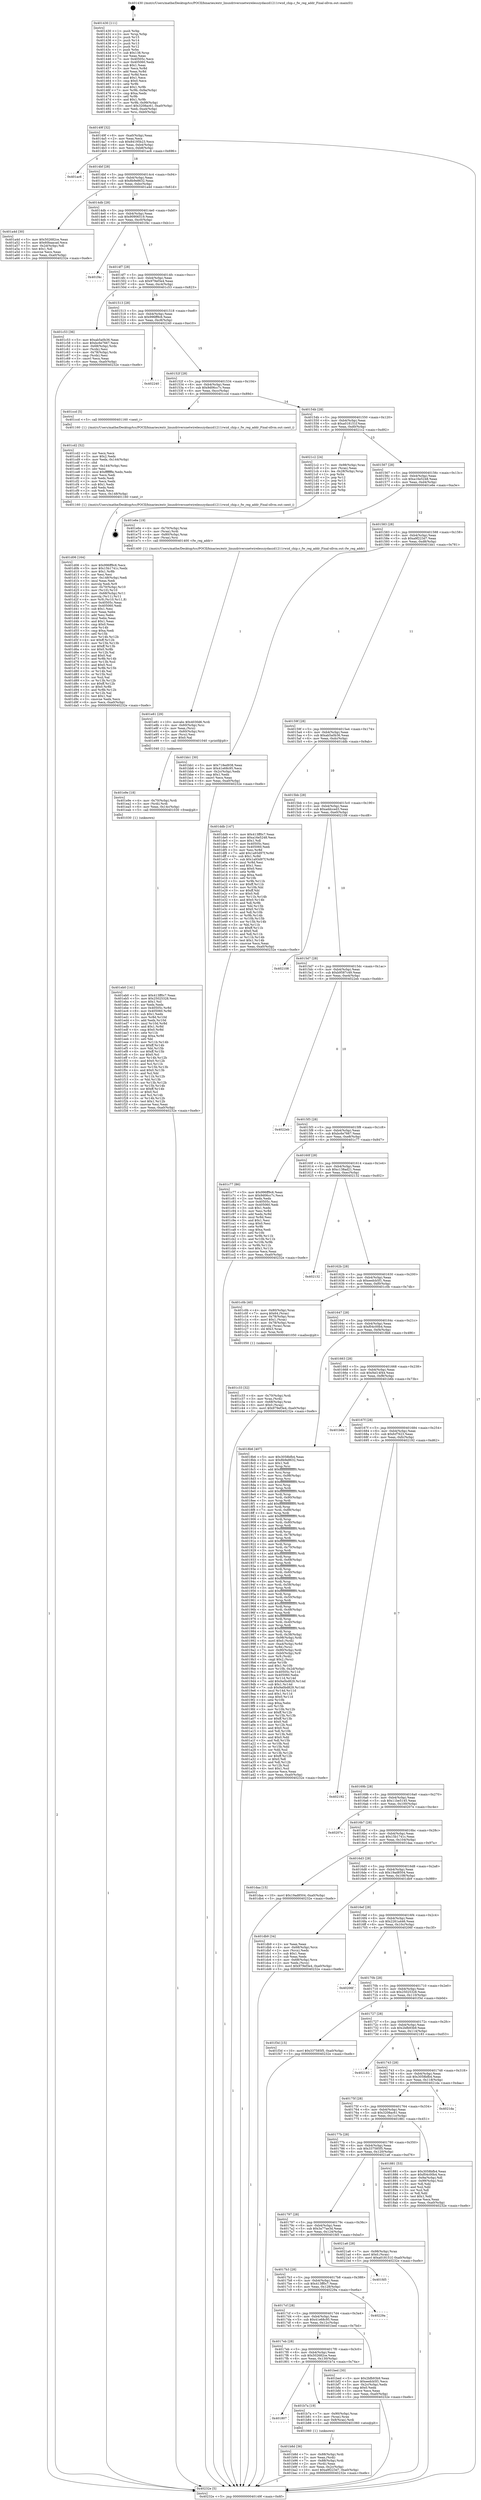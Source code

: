 digraph "0x401430" {
  label = "0x401430 (/mnt/c/Users/mathe/Desktop/tcc/POCII/binaries/extr_linuxdriversnetwirelesszydaszd1211rwzd_chip.c_fw_reg_addr_Final-ollvm.out::main(0))"
  labelloc = "t"
  node[shape=record]

  Entry [label="",width=0.3,height=0.3,shape=circle,fillcolor=black,style=filled]
  "0x40149f" [label="{
     0x40149f [32]\l
     | [instrs]\l
     &nbsp;&nbsp;0x40149f \<+6\>: mov -0xa0(%rbp),%eax\l
     &nbsp;&nbsp;0x4014a5 \<+2\>: mov %eax,%ecx\l
     &nbsp;&nbsp;0x4014a7 \<+6\>: sub $0x84195b23,%ecx\l
     &nbsp;&nbsp;0x4014ad \<+6\>: mov %eax,-0xb4(%rbp)\l
     &nbsp;&nbsp;0x4014b3 \<+6\>: mov %ecx,-0xb8(%rbp)\l
     &nbsp;&nbsp;0x4014b9 \<+6\>: je 0000000000401ac6 \<main+0x696\>\l
  }"]
  "0x401ac6" [label="{
     0x401ac6\l
  }", style=dashed]
  "0x4014bf" [label="{
     0x4014bf [28]\l
     | [instrs]\l
     &nbsp;&nbsp;0x4014bf \<+5\>: jmp 00000000004014c4 \<main+0x94\>\l
     &nbsp;&nbsp;0x4014c4 \<+6\>: mov -0xb4(%rbp),%eax\l
     &nbsp;&nbsp;0x4014ca \<+5\>: sub $0x8b9e8632,%eax\l
     &nbsp;&nbsp;0x4014cf \<+6\>: mov %eax,-0xbc(%rbp)\l
     &nbsp;&nbsp;0x4014d5 \<+6\>: je 0000000000401a4d \<main+0x61d\>\l
  }"]
  Exit [label="",width=0.3,height=0.3,shape=circle,fillcolor=black,style=filled,peripheries=2]
  "0x401a4d" [label="{
     0x401a4d [30]\l
     | [instrs]\l
     &nbsp;&nbsp;0x401a4d \<+5\>: mov $0x502682ce,%eax\l
     &nbsp;&nbsp;0x401a52 \<+5\>: mov $0x60baacad,%ecx\l
     &nbsp;&nbsp;0x401a57 \<+3\>: mov -0x2d(%rbp),%dl\l
     &nbsp;&nbsp;0x401a5a \<+3\>: test $0x1,%dl\l
     &nbsp;&nbsp;0x401a5d \<+3\>: cmovne %ecx,%eax\l
     &nbsp;&nbsp;0x401a60 \<+6\>: mov %eax,-0xa0(%rbp)\l
     &nbsp;&nbsp;0x401a66 \<+5\>: jmp 000000000040232e \<main+0xefe\>\l
  }"]
  "0x4014db" [label="{
     0x4014db [28]\l
     | [instrs]\l
     &nbsp;&nbsp;0x4014db \<+5\>: jmp 00000000004014e0 \<main+0xb0\>\l
     &nbsp;&nbsp;0x4014e0 \<+6\>: mov -0xb4(%rbp),%eax\l
     &nbsp;&nbsp;0x4014e6 \<+5\>: sub $0x90906519,%eax\l
     &nbsp;&nbsp;0x4014eb \<+6\>: mov %eax,-0xc0(%rbp)\l
     &nbsp;&nbsp;0x4014f1 \<+6\>: je 0000000000401f4c \<main+0xb1c\>\l
  }"]
  "0x401eb0" [label="{
     0x401eb0 [141]\l
     | [instrs]\l
     &nbsp;&nbsp;0x401eb0 \<+5\>: mov $0x413ff0c7,%eax\l
     &nbsp;&nbsp;0x401eb5 \<+5\>: mov $0x25025328,%esi\l
     &nbsp;&nbsp;0x401eba \<+2\>: mov $0x1,%cl\l
     &nbsp;&nbsp;0x401ebc \<+2\>: xor %edx,%edx\l
     &nbsp;&nbsp;0x401ebe \<+8\>: mov 0x40505c,%r8d\l
     &nbsp;&nbsp;0x401ec6 \<+8\>: mov 0x405060,%r9d\l
     &nbsp;&nbsp;0x401ece \<+3\>: sub $0x1,%edx\l
     &nbsp;&nbsp;0x401ed1 \<+3\>: mov %r8d,%r10d\l
     &nbsp;&nbsp;0x401ed4 \<+3\>: add %edx,%r10d\l
     &nbsp;&nbsp;0x401ed7 \<+4\>: imul %r10d,%r8d\l
     &nbsp;&nbsp;0x401edb \<+4\>: and $0x1,%r8d\l
     &nbsp;&nbsp;0x401edf \<+4\>: cmp $0x0,%r8d\l
     &nbsp;&nbsp;0x401ee3 \<+4\>: sete %r11b\l
     &nbsp;&nbsp;0x401ee7 \<+4\>: cmp $0xa,%r9d\l
     &nbsp;&nbsp;0x401eeb \<+3\>: setl %bl\l
     &nbsp;&nbsp;0x401eee \<+3\>: mov %r11b,%r14b\l
     &nbsp;&nbsp;0x401ef1 \<+4\>: xor $0xff,%r14b\l
     &nbsp;&nbsp;0x401ef5 \<+3\>: mov %bl,%r15b\l
     &nbsp;&nbsp;0x401ef8 \<+4\>: xor $0xff,%r15b\l
     &nbsp;&nbsp;0x401efc \<+3\>: xor $0x0,%cl\l
     &nbsp;&nbsp;0x401eff \<+3\>: mov %r14b,%r12b\l
     &nbsp;&nbsp;0x401f02 \<+4\>: and $0x0,%r12b\l
     &nbsp;&nbsp;0x401f06 \<+3\>: and %cl,%r11b\l
     &nbsp;&nbsp;0x401f09 \<+3\>: mov %r15b,%r13b\l
     &nbsp;&nbsp;0x401f0c \<+4\>: and $0x0,%r13b\l
     &nbsp;&nbsp;0x401f10 \<+2\>: and %cl,%bl\l
     &nbsp;&nbsp;0x401f12 \<+3\>: or %r11b,%r12b\l
     &nbsp;&nbsp;0x401f15 \<+3\>: or %bl,%r13b\l
     &nbsp;&nbsp;0x401f18 \<+3\>: xor %r13b,%r12b\l
     &nbsp;&nbsp;0x401f1b \<+3\>: or %r15b,%r14b\l
     &nbsp;&nbsp;0x401f1e \<+4\>: xor $0xff,%r14b\l
     &nbsp;&nbsp;0x401f22 \<+3\>: or $0x0,%cl\l
     &nbsp;&nbsp;0x401f25 \<+3\>: and %cl,%r14b\l
     &nbsp;&nbsp;0x401f28 \<+3\>: or %r14b,%r12b\l
     &nbsp;&nbsp;0x401f2b \<+4\>: test $0x1,%r12b\l
     &nbsp;&nbsp;0x401f2f \<+3\>: cmovne %esi,%eax\l
     &nbsp;&nbsp;0x401f32 \<+6\>: mov %eax,-0xa0(%rbp)\l
     &nbsp;&nbsp;0x401f38 \<+5\>: jmp 000000000040232e \<main+0xefe\>\l
  }"]
  "0x401f4c" [label="{
     0x401f4c\l
  }", style=dashed]
  "0x4014f7" [label="{
     0x4014f7 [28]\l
     | [instrs]\l
     &nbsp;&nbsp;0x4014f7 \<+5\>: jmp 00000000004014fc \<main+0xcc\>\l
     &nbsp;&nbsp;0x4014fc \<+6\>: mov -0xb4(%rbp),%eax\l
     &nbsp;&nbsp;0x401502 \<+5\>: sub $0x979ef3e4,%eax\l
     &nbsp;&nbsp;0x401507 \<+6\>: mov %eax,-0xc4(%rbp)\l
     &nbsp;&nbsp;0x40150d \<+6\>: je 0000000000401c53 \<main+0x823\>\l
  }"]
  "0x401e9e" [label="{
     0x401e9e [18]\l
     | [instrs]\l
     &nbsp;&nbsp;0x401e9e \<+4\>: mov -0x70(%rbp),%rdi\l
     &nbsp;&nbsp;0x401ea2 \<+3\>: mov (%rdi),%rdi\l
     &nbsp;&nbsp;0x401ea5 \<+6\>: mov %eax,-0x14c(%rbp)\l
     &nbsp;&nbsp;0x401eab \<+5\>: call 0000000000401030 \<free@plt\>\l
     | [calls]\l
     &nbsp;&nbsp;0x401030 \{1\} (unknown)\l
  }"]
  "0x401c53" [label="{
     0x401c53 [36]\l
     | [instrs]\l
     &nbsp;&nbsp;0x401c53 \<+5\>: mov $0xab5a0b36,%eax\l
     &nbsp;&nbsp;0x401c58 \<+5\>: mov $0xbc6e7667,%ecx\l
     &nbsp;&nbsp;0x401c5d \<+4\>: mov -0x68(%rbp),%rdx\l
     &nbsp;&nbsp;0x401c61 \<+2\>: mov (%rdx),%esi\l
     &nbsp;&nbsp;0x401c63 \<+4\>: mov -0x78(%rbp),%rdx\l
     &nbsp;&nbsp;0x401c67 \<+2\>: cmp (%rdx),%esi\l
     &nbsp;&nbsp;0x401c69 \<+3\>: cmovl %ecx,%eax\l
     &nbsp;&nbsp;0x401c6c \<+6\>: mov %eax,-0xa0(%rbp)\l
     &nbsp;&nbsp;0x401c72 \<+5\>: jmp 000000000040232e \<main+0xefe\>\l
  }"]
  "0x401513" [label="{
     0x401513 [28]\l
     | [instrs]\l
     &nbsp;&nbsp;0x401513 \<+5\>: jmp 0000000000401518 \<main+0xe8\>\l
     &nbsp;&nbsp;0x401518 \<+6\>: mov -0xb4(%rbp),%eax\l
     &nbsp;&nbsp;0x40151e \<+5\>: sub $0x996ff9c6,%eax\l
     &nbsp;&nbsp;0x401523 \<+6\>: mov %eax,-0xc8(%rbp)\l
     &nbsp;&nbsp;0x401529 \<+6\>: je 0000000000402240 \<main+0xe10\>\l
  }"]
  "0x401e81" [label="{
     0x401e81 [29]\l
     | [instrs]\l
     &nbsp;&nbsp;0x401e81 \<+10\>: movabs $0x4030d6,%rdi\l
     &nbsp;&nbsp;0x401e8b \<+4\>: mov -0x60(%rbp),%rsi\l
     &nbsp;&nbsp;0x401e8f \<+2\>: mov %eax,(%rsi)\l
     &nbsp;&nbsp;0x401e91 \<+4\>: mov -0x60(%rbp),%rsi\l
     &nbsp;&nbsp;0x401e95 \<+2\>: mov (%rsi),%esi\l
     &nbsp;&nbsp;0x401e97 \<+2\>: mov $0x0,%al\l
     &nbsp;&nbsp;0x401e99 \<+5\>: call 0000000000401040 \<printf@plt\>\l
     | [calls]\l
     &nbsp;&nbsp;0x401040 \{1\} (unknown)\l
  }"]
  "0x402240" [label="{
     0x402240\l
  }", style=dashed]
  "0x40152f" [label="{
     0x40152f [28]\l
     | [instrs]\l
     &nbsp;&nbsp;0x40152f \<+5\>: jmp 0000000000401534 \<main+0x104\>\l
     &nbsp;&nbsp;0x401534 \<+6\>: mov -0xb4(%rbp),%eax\l
     &nbsp;&nbsp;0x40153a \<+5\>: sub $0x9d06cc7c,%eax\l
     &nbsp;&nbsp;0x40153f \<+6\>: mov %eax,-0xcc(%rbp)\l
     &nbsp;&nbsp;0x401545 \<+6\>: je 0000000000401ccd \<main+0x89d\>\l
  }"]
  "0x401d06" [label="{
     0x401d06 [164]\l
     | [instrs]\l
     &nbsp;&nbsp;0x401d06 \<+5\>: mov $0x996ff9c6,%ecx\l
     &nbsp;&nbsp;0x401d0b \<+5\>: mov $0x15b1741c,%edx\l
     &nbsp;&nbsp;0x401d10 \<+3\>: mov $0x1,%r8b\l
     &nbsp;&nbsp;0x401d13 \<+2\>: xor %esi,%esi\l
     &nbsp;&nbsp;0x401d15 \<+6\>: mov -0x148(%rbp),%edi\l
     &nbsp;&nbsp;0x401d1b \<+3\>: imul %eax,%edi\l
     &nbsp;&nbsp;0x401d1e \<+3\>: movslq %edi,%r9\l
     &nbsp;&nbsp;0x401d21 \<+4\>: mov -0x70(%rbp),%r10\l
     &nbsp;&nbsp;0x401d25 \<+3\>: mov (%r10),%r10\l
     &nbsp;&nbsp;0x401d28 \<+4\>: mov -0x68(%rbp),%r11\l
     &nbsp;&nbsp;0x401d2c \<+3\>: movslq (%r11),%r11\l
     &nbsp;&nbsp;0x401d2f \<+4\>: mov %r9,(%r10,%r11,8)\l
     &nbsp;&nbsp;0x401d33 \<+7\>: mov 0x40505c,%eax\l
     &nbsp;&nbsp;0x401d3a \<+7\>: mov 0x405060,%edi\l
     &nbsp;&nbsp;0x401d41 \<+3\>: sub $0x1,%esi\l
     &nbsp;&nbsp;0x401d44 \<+2\>: mov %eax,%ebx\l
     &nbsp;&nbsp;0x401d46 \<+2\>: add %esi,%ebx\l
     &nbsp;&nbsp;0x401d48 \<+3\>: imul %ebx,%eax\l
     &nbsp;&nbsp;0x401d4b \<+3\>: and $0x1,%eax\l
     &nbsp;&nbsp;0x401d4e \<+3\>: cmp $0x0,%eax\l
     &nbsp;&nbsp;0x401d51 \<+4\>: sete %r14b\l
     &nbsp;&nbsp;0x401d55 \<+3\>: cmp $0xa,%edi\l
     &nbsp;&nbsp;0x401d58 \<+4\>: setl %r15b\l
     &nbsp;&nbsp;0x401d5c \<+3\>: mov %r14b,%r12b\l
     &nbsp;&nbsp;0x401d5f \<+4\>: xor $0xff,%r12b\l
     &nbsp;&nbsp;0x401d63 \<+3\>: mov %r15b,%r13b\l
     &nbsp;&nbsp;0x401d66 \<+4\>: xor $0xff,%r13b\l
     &nbsp;&nbsp;0x401d6a \<+4\>: xor $0x0,%r8b\l
     &nbsp;&nbsp;0x401d6e \<+3\>: mov %r12b,%al\l
     &nbsp;&nbsp;0x401d71 \<+2\>: and $0x0,%al\l
     &nbsp;&nbsp;0x401d73 \<+3\>: and %r8b,%r14b\l
     &nbsp;&nbsp;0x401d76 \<+3\>: mov %r13b,%sil\l
     &nbsp;&nbsp;0x401d79 \<+4\>: and $0x0,%sil\l
     &nbsp;&nbsp;0x401d7d \<+3\>: and %r8b,%r15b\l
     &nbsp;&nbsp;0x401d80 \<+3\>: or %r14b,%al\l
     &nbsp;&nbsp;0x401d83 \<+3\>: or %r15b,%sil\l
     &nbsp;&nbsp;0x401d86 \<+3\>: xor %sil,%al\l
     &nbsp;&nbsp;0x401d89 \<+3\>: or %r13b,%r12b\l
     &nbsp;&nbsp;0x401d8c \<+4\>: xor $0xff,%r12b\l
     &nbsp;&nbsp;0x401d90 \<+4\>: or $0x0,%r8b\l
     &nbsp;&nbsp;0x401d94 \<+3\>: and %r8b,%r12b\l
     &nbsp;&nbsp;0x401d97 \<+3\>: or %r12b,%al\l
     &nbsp;&nbsp;0x401d9a \<+2\>: test $0x1,%al\l
     &nbsp;&nbsp;0x401d9c \<+3\>: cmovne %edx,%ecx\l
     &nbsp;&nbsp;0x401d9f \<+6\>: mov %ecx,-0xa0(%rbp)\l
     &nbsp;&nbsp;0x401da5 \<+5\>: jmp 000000000040232e \<main+0xefe\>\l
  }"]
  "0x401ccd" [label="{
     0x401ccd [5]\l
     | [instrs]\l
     &nbsp;&nbsp;0x401ccd \<+5\>: call 0000000000401160 \<next_i\>\l
     | [calls]\l
     &nbsp;&nbsp;0x401160 \{1\} (/mnt/c/Users/mathe/Desktop/tcc/POCII/binaries/extr_linuxdriversnetwirelesszydaszd1211rwzd_chip.c_fw_reg_addr_Final-ollvm.out::next_i)\l
  }"]
  "0x40154b" [label="{
     0x40154b [28]\l
     | [instrs]\l
     &nbsp;&nbsp;0x40154b \<+5\>: jmp 0000000000401550 \<main+0x120\>\l
     &nbsp;&nbsp;0x401550 \<+6\>: mov -0xb4(%rbp),%eax\l
     &nbsp;&nbsp;0x401556 \<+5\>: sub $0xa018151f,%eax\l
     &nbsp;&nbsp;0x40155b \<+6\>: mov %eax,-0xd0(%rbp)\l
     &nbsp;&nbsp;0x401561 \<+6\>: je 00000000004021c2 \<main+0xd92\>\l
  }"]
  "0x401cd2" [label="{
     0x401cd2 [52]\l
     | [instrs]\l
     &nbsp;&nbsp;0x401cd2 \<+2\>: xor %ecx,%ecx\l
     &nbsp;&nbsp;0x401cd4 \<+5\>: mov $0x2,%edx\l
     &nbsp;&nbsp;0x401cd9 \<+6\>: mov %edx,-0x144(%rbp)\l
     &nbsp;&nbsp;0x401cdf \<+1\>: cltd\l
     &nbsp;&nbsp;0x401ce0 \<+6\>: mov -0x144(%rbp),%esi\l
     &nbsp;&nbsp;0x401ce6 \<+2\>: idiv %esi\l
     &nbsp;&nbsp;0x401ce8 \<+6\>: imul $0xfffffffe,%edx,%edx\l
     &nbsp;&nbsp;0x401cee \<+2\>: mov %ecx,%edi\l
     &nbsp;&nbsp;0x401cf0 \<+2\>: sub %edx,%edi\l
     &nbsp;&nbsp;0x401cf2 \<+2\>: mov %ecx,%edx\l
     &nbsp;&nbsp;0x401cf4 \<+3\>: sub $0x1,%edx\l
     &nbsp;&nbsp;0x401cf7 \<+2\>: add %edx,%edi\l
     &nbsp;&nbsp;0x401cf9 \<+2\>: sub %edi,%ecx\l
     &nbsp;&nbsp;0x401cfb \<+6\>: mov %ecx,-0x148(%rbp)\l
     &nbsp;&nbsp;0x401d01 \<+5\>: call 0000000000401160 \<next_i\>\l
     | [calls]\l
     &nbsp;&nbsp;0x401160 \{1\} (/mnt/c/Users/mathe/Desktop/tcc/POCII/binaries/extr_linuxdriversnetwirelesszydaszd1211rwzd_chip.c_fw_reg_addr_Final-ollvm.out::next_i)\l
  }"]
  "0x4021c2" [label="{
     0x4021c2 [24]\l
     | [instrs]\l
     &nbsp;&nbsp;0x4021c2 \<+7\>: mov -0x98(%rbp),%rax\l
     &nbsp;&nbsp;0x4021c9 \<+2\>: mov (%rax),%eax\l
     &nbsp;&nbsp;0x4021cb \<+4\>: lea -0x28(%rbp),%rsp\l
     &nbsp;&nbsp;0x4021cf \<+1\>: pop %rbx\l
     &nbsp;&nbsp;0x4021d0 \<+2\>: pop %r12\l
     &nbsp;&nbsp;0x4021d2 \<+2\>: pop %r13\l
     &nbsp;&nbsp;0x4021d4 \<+2\>: pop %r14\l
     &nbsp;&nbsp;0x4021d6 \<+2\>: pop %r15\l
     &nbsp;&nbsp;0x4021d8 \<+1\>: pop %rbp\l
     &nbsp;&nbsp;0x4021d9 \<+1\>: ret\l
  }"]
  "0x401567" [label="{
     0x401567 [28]\l
     | [instrs]\l
     &nbsp;&nbsp;0x401567 \<+5\>: jmp 000000000040156c \<main+0x13c\>\l
     &nbsp;&nbsp;0x40156c \<+6\>: mov -0xb4(%rbp),%eax\l
     &nbsp;&nbsp;0x401572 \<+5\>: sub $0xa16e5248,%eax\l
     &nbsp;&nbsp;0x401577 \<+6\>: mov %eax,-0xd4(%rbp)\l
     &nbsp;&nbsp;0x40157d \<+6\>: je 0000000000401e6e \<main+0xa3e\>\l
  }"]
  "0x401c33" [label="{
     0x401c33 [32]\l
     | [instrs]\l
     &nbsp;&nbsp;0x401c33 \<+4\>: mov -0x70(%rbp),%rdi\l
     &nbsp;&nbsp;0x401c37 \<+3\>: mov %rax,(%rdi)\l
     &nbsp;&nbsp;0x401c3a \<+4\>: mov -0x68(%rbp),%rax\l
     &nbsp;&nbsp;0x401c3e \<+6\>: movl $0x0,(%rax)\l
     &nbsp;&nbsp;0x401c44 \<+10\>: movl $0x979ef3e4,-0xa0(%rbp)\l
     &nbsp;&nbsp;0x401c4e \<+5\>: jmp 000000000040232e \<main+0xefe\>\l
  }"]
  "0x401e6e" [label="{
     0x401e6e [19]\l
     | [instrs]\l
     &nbsp;&nbsp;0x401e6e \<+4\>: mov -0x70(%rbp),%rax\l
     &nbsp;&nbsp;0x401e72 \<+3\>: mov (%rax),%rdi\l
     &nbsp;&nbsp;0x401e75 \<+4\>: mov -0x80(%rbp),%rax\l
     &nbsp;&nbsp;0x401e79 \<+3\>: mov (%rax),%rsi\l
     &nbsp;&nbsp;0x401e7c \<+5\>: call 0000000000401400 \<fw_reg_addr\>\l
     | [calls]\l
     &nbsp;&nbsp;0x401400 \{1\} (/mnt/c/Users/mathe/Desktop/tcc/POCII/binaries/extr_linuxdriversnetwirelesszydaszd1211rwzd_chip.c_fw_reg_addr_Final-ollvm.out::fw_reg_addr)\l
  }"]
  "0x401583" [label="{
     0x401583 [28]\l
     | [instrs]\l
     &nbsp;&nbsp;0x401583 \<+5\>: jmp 0000000000401588 \<main+0x158\>\l
     &nbsp;&nbsp;0x401588 \<+6\>: mov -0xb4(%rbp),%eax\l
     &nbsp;&nbsp;0x40158e \<+5\>: sub $0xa9f223d7,%eax\l
     &nbsp;&nbsp;0x401593 \<+6\>: mov %eax,-0xd8(%rbp)\l
     &nbsp;&nbsp;0x401599 \<+6\>: je 0000000000401bb1 \<main+0x781\>\l
  }"]
  "0x401b8d" [label="{
     0x401b8d [36]\l
     | [instrs]\l
     &nbsp;&nbsp;0x401b8d \<+7\>: mov -0x88(%rbp),%rdi\l
     &nbsp;&nbsp;0x401b94 \<+2\>: mov %eax,(%rdi)\l
     &nbsp;&nbsp;0x401b96 \<+7\>: mov -0x88(%rbp),%rdi\l
     &nbsp;&nbsp;0x401b9d \<+2\>: mov (%rdi),%eax\l
     &nbsp;&nbsp;0x401b9f \<+3\>: mov %eax,-0x2c(%rbp)\l
     &nbsp;&nbsp;0x401ba2 \<+10\>: movl $0xa9f223d7,-0xa0(%rbp)\l
     &nbsp;&nbsp;0x401bac \<+5\>: jmp 000000000040232e \<main+0xefe\>\l
  }"]
  "0x401bb1" [label="{
     0x401bb1 [30]\l
     | [instrs]\l
     &nbsp;&nbsp;0x401bb1 \<+5\>: mov $0x718ed938,%eax\l
     &nbsp;&nbsp;0x401bb6 \<+5\>: mov $0x41e68c95,%ecx\l
     &nbsp;&nbsp;0x401bbb \<+3\>: mov -0x2c(%rbp),%edx\l
     &nbsp;&nbsp;0x401bbe \<+3\>: cmp $0x1,%edx\l
     &nbsp;&nbsp;0x401bc1 \<+3\>: cmovl %ecx,%eax\l
     &nbsp;&nbsp;0x401bc4 \<+6\>: mov %eax,-0xa0(%rbp)\l
     &nbsp;&nbsp;0x401bca \<+5\>: jmp 000000000040232e \<main+0xefe\>\l
  }"]
  "0x40159f" [label="{
     0x40159f [28]\l
     | [instrs]\l
     &nbsp;&nbsp;0x40159f \<+5\>: jmp 00000000004015a4 \<main+0x174\>\l
     &nbsp;&nbsp;0x4015a4 \<+6\>: mov -0xb4(%rbp),%eax\l
     &nbsp;&nbsp;0x4015aa \<+5\>: sub $0xab5a0b36,%eax\l
     &nbsp;&nbsp;0x4015af \<+6\>: mov %eax,-0xdc(%rbp)\l
     &nbsp;&nbsp;0x4015b5 \<+6\>: je 0000000000401ddb \<main+0x9ab\>\l
  }"]
  "0x401807" [label="{
     0x401807\l
  }", style=dashed]
  "0x401ddb" [label="{
     0x401ddb [147]\l
     | [instrs]\l
     &nbsp;&nbsp;0x401ddb \<+5\>: mov $0x413ff0c7,%eax\l
     &nbsp;&nbsp;0x401de0 \<+5\>: mov $0xa16e5248,%ecx\l
     &nbsp;&nbsp;0x401de5 \<+2\>: mov $0x1,%dl\l
     &nbsp;&nbsp;0x401de7 \<+7\>: mov 0x40505c,%esi\l
     &nbsp;&nbsp;0x401dee \<+7\>: mov 0x405060,%edi\l
     &nbsp;&nbsp;0x401df5 \<+3\>: mov %esi,%r8d\l
     &nbsp;&nbsp;0x401df8 \<+7\>: add $0x1a93d97f,%r8d\l
     &nbsp;&nbsp;0x401dff \<+4\>: sub $0x1,%r8d\l
     &nbsp;&nbsp;0x401e03 \<+7\>: sub $0x1a93d97f,%r8d\l
     &nbsp;&nbsp;0x401e0a \<+4\>: imul %r8d,%esi\l
     &nbsp;&nbsp;0x401e0e \<+3\>: and $0x1,%esi\l
     &nbsp;&nbsp;0x401e11 \<+3\>: cmp $0x0,%esi\l
     &nbsp;&nbsp;0x401e14 \<+4\>: sete %r9b\l
     &nbsp;&nbsp;0x401e18 \<+3\>: cmp $0xa,%edi\l
     &nbsp;&nbsp;0x401e1b \<+4\>: setl %r10b\l
     &nbsp;&nbsp;0x401e1f \<+3\>: mov %r9b,%r11b\l
     &nbsp;&nbsp;0x401e22 \<+4\>: xor $0xff,%r11b\l
     &nbsp;&nbsp;0x401e26 \<+3\>: mov %r10b,%bl\l
     &nbsp;&nbsp;0x401e29 \<+3\>: xor $0xff,%bl\l
     &nbsp;&nbsp;0x401e2c \<+3\>: xor $0x0,%dl\l
     &nbsp;&nbsp;0x401e2f \<+3\>: mov %r11b,%r14b\l
     &nbsp;&nbsp;0x401e32 \<+4\>: and $0x0,%r14b\l
     &nbsp;&nbsp;0x401e36 \<+3\>: and %dl,%r9b\l
     &nbsp;&nbsp;0x401e39 \<+3\>: mov %bl,%r15b\l
     &nbsp;&nbsp;0x401e3c \<+4\>: and $0x0,%r15b\l
     &nbsp;&nbsp;0x401e40 \<+3\>: and %dl,%r10b\l
     &nbsp;&nbsp;0x401e43 \<+3\>: or %r9b,%r14b\l
     &nbsp;&nbsp;0x401e46 \<+3\>: or %r10b,%r15b\l
     &nbsp;&nbsp;0x401e49 \<+3\>: xor %r15b,%r14b\l
     &nbsp;&nbsp;0x401e4c \<+3\>: or %bl,%r11b\l
     &nbsp;&nbsp;0x401e4f \<+4\>: xor $0xff,%r11b\l
     &nbsp;&nbsp;0x401e53 \<+3\>: or $0x0,%dl\l
     &nbsp;&nbsp;0x401e56 \<+3\>: and %dl,%r11b\l
     &nbsp;&nbsp;0x401e59 \<+3\>: or %r11b,%r14b\l
     &nbsp;&nbsp;0x401e5c \<+4\>: test $0x1,%r14b\l
     &nbsp;&nbsp;0x401e60 \<+3\>: cmovne %ecx,%eax\l
     &nbsp;&nbsp;0x401e63 \<+6\>: mov %eax,-0xa0(%rbp)\l
     &nbsp;&nbsp;0x401e69 \<+5\>: jmp 000000000040232e \<main+0xefe\>\l
  }"]
  "0x4015bb" [label="{
     0x4015bb [28]\l
     | [instrs]\l
     &nbsp;&nbsp;0x4015bb \<+5\>: jmp 00000000004015c0 \<main+0x190\>\l
     &nbsp;&nbsp;0x4015c0 \<+6\>: mov -0xb4(%rbp),%eax\l
     &nbsp;&nbsp;0x4015c6 \<+5\>: sub $0xaddcced3,%eax\l
     &nbsp;&nbsp;0x4015cb \<+6\>: mov %eax,-0xe0(%rbp)\l
     &nbsp;&nbsp;0x4015d1 \<+6\>: je 0000000000402108 \<main+0xcd8\>\l
  }"]
  "0x401b7a" [label="{
     0x401b7a [19]\l
     | [instrs]\l
     &nbsp;&nbsp;0x401b7a \<+7\>: mov -0x90(%rbp),%rax\l
     &nbsp;&nbsp;0x401b81 \<+3\>: mov (%rax),%rax\l
     &nbsp;&nbsp;0x401b84 \<+4\>: mov 0x8(%rax),%rdi\l
     &nbsp;&nbsp;0x401b88 \<+5\>: call 0000000000401060 \<atoi@plt\>\l
     | [calls]\l
     &nbsp;&nbsp;0x401060 \{1\} (unknown)\l
  }"]
  "0x402108" [label="{
     0x402108\l
  }", style=dashed]
  "0x4015d7" [label="{
     0x4015d7 [28]\l
     | [instrs]\l
     &nbsp;&nbsp;0x4015d7 \<+5\>: jmp 00000000004015dc \<main+0x1ac\>\l
     &nbsp;&nbsp;0x4015dc \<+6\>: mov -0xb4(%rbp),%eax\l
     &nbsp;&nbsp;0x4015e2 \<+5\>: sub $0xb9587c49,%eax\l
     &nbsp;&nbsp;0x4015e7 \<+6\>: mov %eax,-0xe4(%rbp)\l
     &nbsp;&nbsp;0x4015ed \<+6\>: je 00000000004022eb \<main+0xebb\>\l
  }"]
  "0x4017eb" [label="{
     0x4017eb [28]\l
     | [instrs]\l
     &nbsp;&nbsp;0x4017eb \<+5\>: jmp 00000000004017f0 \<main+0x3c0\>\l
     &nbsp;&nbsp;0x4017f0 \<+6\>: mov -0xb4(%rbp),%eax\l
     &nbsp;&nbsp;0x4017f6 \<+5\>: sub $0x502682ce,%eax\l
     &nbsp;&nbsp;0x4017fb \<+6\>: mov %eax,-0x130(%rbp)\l
     &nbsp;&nbsp;0x401801 \<+6\>: je 0000000000401b7a \<main+0x74a\>\l
  }"]
  "0x4022eb" [label="{
     0x4022eb\l
  }", style=dashed]
  "0x4015f3" [label="{
     0x4015f3 [28]\l
     | [instrs]\l
     &nbsp;&nbsp;0x4015f3 \<+5\>: jmp 00000000004015f8 \<main+0x1c8\>\l
     &nbsp;&nbsp;0x4015f8 \<+6\>: mov -0xb4(%rbp),%eax\l
     &nbsp;&nbsp;0x4015fe \<+5\>: sub $0xbc6e7667,%eax\l
     &nbsp;&nbsp;0x401603 \<+6\>: mov %eax,-0xe8(%rbp)\l
     &nbsp;&nbsp;0x401609 \<+6\>: je 0000000000401c77 \<main+0x847\>\l
  }"]
  "0x401bed" [label="{
     0x401bed [30]\l
     | [instrs]\l
     &nbsp;&nbsp;0x401bed \<+5\>: mov $0x2bfb93b9,%eax\l
     &nbsp;&nbsp;0x401bf2 \<+5\>: mov $0xeedcb5f1,%ecx\l
     &nbsp;&nbsp;0x401bf7 \<+3\>: mov -0x2c(%rbp),%edx\l
     &nbsp;&nbsp;0x401bfa \<+3\>: cmp $0x0,%edx\l
     &nbsp;&nbsp;0x401bfd \<+3\>: cmove %ecx,%eax\l
     &nbsp;&nbsp;0x401c00 \<+6\>: mov %eax,-0xa0(%rbp)\l
     &nbsp;&nbsp;0x401c06 \<+5\>: jmp 000000000040232e \<main+0xefe\>\l
  }"]
  "0x401c77" [label="{
     0x401c77 [86]\l
     | [instrs]\l
     &nbsp;&nbsp;0x401c77 \<+5\>: mov $0x996ff9c6,%eax\l
     &nbsp;&nbsp;0x401c7c \<+5\>: mov $0x9d06cc7c,%ecx\l
     &nbsp;&nbsp;0x401c81 \<+2\>: xor %edx,%edx\l
     &nbsp;&nbsp;0x401c83 \<+7\>: mov 0x40505c,%esi\l
     &nbsp;&nbsp;0x401c8a \<+7\>: mov 0x405060,%edi\l
     &nbsp;&nbsp;0x401c91 \<+3\>: sub $0x1,%edx\l
     &nbsp;&nbsp;0x401c94 \<+3\>: mov %esi,%r8d\l
     &nbsp;&nbsp;0x401c97 \<+3\>: add %edx,%r8d\l
     &nbsp;&nbsp;0x401c9a \<+4\>: imul %r8d,%esi\l
     &nbsp;&nbsp;0x401c9e \<+3\>: and $0x1,%esi\l
     &nbsp;&nbsp;0x401ca1 \<+3\>: cmp $0x0,%esi\l
     &nbsp;&nbsp;0x401ca4 \<+4\>: sete %r9b\l
     &nbsp;&nbsp;0x401ca8 \<+3\>: cmp $0xa,%edi\l
     &nbsp;&nbsp;0x401cab \<+4\>: setl %r10b\l
     &nbsp;&nbsp;0x401caf \<+3\>: mov %r9b,%r11b\l
     &nbsp;&nbsp;0x401cb2 \<+3\>: and %r10b,%r11b\l
     &nbsp;&nbsp;0x401cb5 \<+3\>: xor %r10b,%r9b\l
     &nbsp;&nbsp;0x401cb8 \<+3\>: or %r9b,%r11b\l
     &nbsp;&nbsp;0x401cbb \<+4\>: test $0x1,%r11b\l
     &nbsp;&nbsp;0x401cbf \<+3\>: cmovne %ecx,%eax\l
     &nbsp;&nbsp;0x401cc2 \<+6\>: mov %eax,-0xa0(%rbp)\l
     &nbsp;&nbsp;0x401cc8 \<+5\>: jmp 000000000040232e \<main+0xefe\>\l
  }"]
  "0x40160f" [label="{
     0x40160f [28]\l
     | [instrs]\l
     &nbsp;&nbsp;0x40160f \<+5\>: jmp 0000000000401614 \<main+0x1e4\>\l
     &nbsp;&nbsp;0x401614 \<+6\>: mov -0xb4(%rbp),%eax\l
     &nbsp;&nbsp;0x40161a \<+5\>: sub $0xc138ad21,%eax\l
     &nbsp;&nbsp;0x40161f \<+6\>: mov %eax,-0xec(%rbp)\l
     &nbsp;&nbsp;0x401625 \<+6\>: je 0000000000402132 \<main+0xd02\>\l
  }"]
  "0x4017cf" [label="{
     0x4017cf [28]\l
     | [instrs]\l
     &nbsp;&nbsp;0x4017cf \<+5\>: jmp 00000000004017d4 \<main+0x3a4\>\l
     &nbsp;&nbsp;0x4017d4 \<+6\>: mov -0xb4(%rbp),%eax\l
     &nbsp;&nbsp;0x4017da \<+5\>: sub $0x41e68c95,%eax\l
     &nbsp;&nbsp;0x4017df \<+6\>: mov %eax,-0x12c(%rbp)\l
     &nbsp;&nbsp;0x4017e5 \<+6\>: je 0000000000401bed \<main+0x7bd\>\l
  }"]
  "0x402132" [label="{
     0x402132\l
  }", style=dashed]
  "0x40162b" [label="{
     0x40162b [28]\l
     | [instrs]\l
     &nbsp;&nbsp;0x40162b \<+5\>: jmp 0000000000401630 \<main+0x200\>\l
     &nbsp;&nbsp;0x401630 \<+6\>: mov -0xb4(%rbp),%eax\l
     &nbsp;&nbsp;0x401636 \<+5\>: sub $0xeedcb5f1,%eax\l
     &nbsp;&nbsp;0x40163b \<+6\>: mov %eax,-0xf0(%rbp)\l
     &nbsp;&nbsp;0x401641 \<+6\>: je 0000000000401c0b \<main+0x7db\>\l
  }"]
  "0x40229a" [label="{
     0x40229a\l
  }", style=dashed]
  "0x401c0b" [label="{
     0x401c0b [40]\l
     | [instrs]\l
     &nbsp;&nbsp;0x401c0b \<+4\>: mov -0x80(%rbp),%rax\l
     &nbsp;&nbsp;0x401c0f \<+7\>: movq $0x64,(%rax)\l
     &nbsp;&nbsp;0x401c16 \<+4\>: mov -0x78(%rbp),%rax\l
     &nbsp;&nbsp;0x401c1a \<+6\>: movl $0x1,(%rax)\l
     &nbsp;&nbsp;0x401c20 \<+4\>: mov -0x78(%rbp),%rax\l
     &nbsp;&nbsp;0x401c24 \<+3\>: movslq (%rax),%rax\l
     &nbsp;&nbsp;0x401c27 \<+4\>: shl $0x3,%rax\l
     &nbsp;&nbsp;0x401c2b \<+3\>: mov %rax,%rdi\l
     &nbsp;&nbsp;0x401c2e \<+5\>: call 0000000000401050 \<malloc@plt\>\l
     | [calls]\l
     &nbsp;&nbsp;0x401050 \{1\} (unknown)\l
  }"]
  "0x401647" [label="{
     0x401647 [28]\l
     | [instrs]\l
     &nbsp;&nbsp;0x401647 \<+5\>: jmp 000000000040164c \<main+0x21c\>\l
     &nbsp;&nbsp;0x40164c \<+6\>: mov -0xb4(%rbp),%eax\l
     &nbsp;&nbsp;0x401652 \<+5\>: sub $0xf04c00b4,%eax\l
     &nbsp;&nbsp;0x401657 \<+6\>: mov %eax,-0xf4(%rbp)\l
     &nbsp;&nbsp;0x40165d \<+6\>: je 00000000004018b6 \<main+0x486\>\l
  }"]
  "0x4017b3" [label="{
     0x4017b3 [28]\l
     | [instrs]\l
     &nbsp;&nbsp;0x4017b3 \<+5\>: jmp 00000000004017b8 \<main+0x388\>\l
     &nbsp;&nbsp;0x4017b8 \<+6\>: mov -0xb4(%rbp),%eax\l
     &nbsp;&nbsp;0x4017be \<+5\>: sub $0x413ff0c7,%eax\l
     &nbsp;&nbsp;0x4017c3 \<+6\>: mov %eax,-0x128(%rbp)\l
     &nbsp;&nbsp;0x4017c9 \<+6\>: je 000000000040229a \<main+0xe6a\>\l
  }"]
  "0x4018b6" [label="{
     0x4018b6 [407]\l
     | [instrs]\l
     &nbsp;&nbsp;0x4018b6 \<+5\>: mov $0x3058bfb4,%eax\l
     &nbsp;&nbsp;0x4018bb \<+5\>: mov $0x8b9e8632,%ecx\l
     &nbsp;&nbsp;0x4018c0 \<+2\>: mov $0x1,%dl\l
     &nbsp;&nbsp;0x4018c2 \<+3\>: mov %rsp,%rsi\l
     &nbsp;&nbsp;0x4018c5 \<+4\>: add $0xfffffffffffffff0,%rsi\l
     &nbsp;&nbsp;0x4018c9 \<+3\>: mov %rsi,%rsp\l
     &nbsp;&nbsp;0x4018cc \<+7\>: mov %rsi,-0x98(%rbp)\l
     &nbsp;&nbsp;0x4018d3 \<+3\>: mov %rsp,%rsi\l
     &nbsp;&nbsp;0x4018d6 \<+4\>: add $0xfffffffffffffff0,%rsi\l
     &nbsp;&nbsp;0x4018da \<+3\>: mov %rsi,%rsp\l
     &nbsp;&nbsp;0x4018dd \<+3\>: mov %rsp,%rdi\l
     &nbsp;&nbsp;0x4018e0 \<+4\>: add $0xfffffffffffffff0,%rdi\l
     &nbsp;&nbsp;0x4018e4 \<+3\>: mov %rdi,%rsp\l
     &nbsp;&nbsp;0x4018e7 \<+7\>: mov %rdi,-0x90(%rbp)\l
     &nbsp;&nbsp;0x4018ee \<+3\>: mov %rsp,%rdi\l
     &nbsp;&nbsp;0x4018f1 \<+4\>: add $0xfffffffffffffff0,%rdi\l
     &nbsp;&nbsp;0x4018f5 \<+3\>: mov %rdi,%rsp\l
     &nbsp;&nbsp;0x4018f8 \<+7\>: mov %rdi,-0x88(%rbp)\l
     &nbsp;&nbsp;0x4018ff \<+3\>: mov %rsp,%rdi\l
     &nbsp;&nbsp;0x401902 \<+4\>: add $0xfffffffffffffff0,%rdi\l
     &nbsp;&nbsp;0x401906 \<+3\>: mov %rdi,%rsp\l
     &nbsp;&nbsp;0x401909 \<+4\>: mov %rdi,-0x80(%rbp)\l
     &nbsp;&nbsp;0x40190d \<+3\>: mov %rsp,%rdi\l
     &nbsp;&nbsp;0x401910 \<+4\>: add $0xfffffffffffffff0,%rdi\l
     &nbsp;&nbsp;0x401914 \<+3\>: mov %rdi,%rsp\l
     &nbsp;&nbsp;0x401917 \<+4\>: mov %rdi,-0x78(%rbp)\l
     &nbsp;&nbsp;0x40191b \<+3\>: mov %rsp,%rdi\l
     &nbsp;&nbsp;0x40191e \<+4\>: add $0xfffffffffffffff0,%rdi\l
     &nbsp;&nbsp;0x401922 \<+3\>: mov %rdi,%rsp\l
     &nbsp;&nbsp;0x401925 \<+4\>: mov %rdi,-0x70(%rbp)\l
     &nbsp;&nbsp;0x401929 \<+3\>: mov %rsp,%rdi\l
     &nbsp;&nbsp;0x40192c \<+4\>: add $0xfffffffffffffff0,%rdi\l
     &nbsp;&nbsp;0x401930 \<+3\>: mov %rdi,%rsp\l
     &nbsp;&nbsp;0x401933 \<+4\>: mov %rdi,-0x68(%rbp)\l
     &nbsp;&nbsp;0x401937 \<+3\>: mov %rsp,%rdi\l
     &nbsp;&nbsp;0x40193a \<+4\>: add $0xfffffffffffffff0,%rdi\l
     &nbsp;&nbsp;0x40193e \<+3\>: mov %rdi,%rsp\l
     &nbsp;&nbsp;0x401941 \<+4\>: mov %rdi,-0x60(%rbp)\l
     &nbsp;&nbsp;0x401945 \<+3\>: mov %rsp,%rdi\l
     &nbsp;&nbsp;0x401948 \<+4\>: add $0xfffffffffffffff0,%rdi\l
     &nbsp;&nbsp;0x40194c \<+3\>: mov %rdi,%rsp\l
     &nbsp;&nbsp;0x40194f \<+4\>: mov %rdi,-0x58(%rbp)\l
     &nbsp;&nbsp;0x401953 \<+3\>: mov %rsp,%rdi\l
     &nbsp;&nbsp;0x401956 \<+4\>: add $0xfffffffffffffff0,%rdi\l
     &nbsp;&nbsp;0x40195a \<+3\>: mov %rdi,%rsp\l
     &nbsp;&nbsp;0x40195d \<+4\>: mov %rdi,-0x50(%rbp)\l
     &nbsp;&nbsp;0x401961 \<+3\>: mov %rsp,%rdi\l
     &nbsp;&nbsp;0x401964 \<+4\>: add $0xfffffffffffffff0,%rdi\l
     &nbsp;&nbsp;0x401968 \<+3\>: mov %rdi,%rsp\l
     &nbsp;&nbsp;0x40196b \<+4\>: mov %rdi,-0x48(%rbp)\l
     &nbsp;&nbsp;0x40196f \<+3\>: mov %rsp,%rdi\l
     &nbsp;&nbsp;0x401972 \<+4\>: add $0xfffffffffffffff0,%rdi\l
     &nbsp;&nbsp;0x401976 \<+3\>: mov %rdi,%rsp\l
     &nbsp;&nbsp;0x401979 \<+4\>: mov %rdi,-0x40(%rbp)\l
     &nbsp;&nbsp;0x40197d \<+3\>: mov %rsp,%rdi\l
     &nbsp;&nbsp;0x401980 \<+4\>: add $0xfffffffffffffff0,%rdi\l
     &nbsp;&nbsp;0x401984 \<+3\>: mov %rdi,%rsp\l
     &nbsp;&nbsp;0x401987 \<+4\>: mov %rdi,-0x38(%rbp)\l
     &nbsp;&nbsp;0x40198b \<+7\>: mov -0x98(%rbp),%rdi\l
     &nbsp;&nbsp;0x401992 \<+6\>: movl $0x0,(%rdi)\l
     &nbsp;&nbsp;0x401998 \<+7\>: mov -0xa4(%rbp),%r8d\l
     &nbsp;&nbsp;0x40199f \<+3\>: mov %r8d,(%rsi)\l
     &nbsp;&nbsp;0x4019a2 \<+7\>: mov -0x90(%rbp),%rdi\l
     &nbsp;&nbsp;0x4019a9 \<+7\>: mov -0xb0(%rbp),%r9\l
     &nbsp;&nbsp;0x4019b0 \<+3\>: mov %r9,(%rdi)\l
     &nbsp;&nbsp;0x4019b3 \<+3\>: cmpl $0x2,(%rsi)\l
     &nbsp;&nbsp;0x4019b6 \<+4\>: setne %r10b\l
     &nbsp;&nbsp;0x4019ba \<+4\>: and $0x1,%r10b\l
     &nbsp;&nbsp;0x4019be \<+4\>: mov %r10b,-0x2d(%rbp)\l
     &nbsp;&nbsp;0x4019c2 \<+8\>: mov 0x40505c,%r11d\l
     &nbsp;&nbsp;0x4019ca \<+7\>: mov 0x405060,%ebx\l
     &nbsp;&nbsp;0x4019d1 \<+3\>: mov %r11d,%r14d\l
     &nbsp;&nbsp;0x4019d4 \<+7\>: add $0x9a0bd829,%r14d\l
     &nbsp;&nbsp;0x4019db \<+4\>: sub $0x1,%r14d\l
     &nbsp;&nbsp;0x4019df \<+7\>: sub $0x9a0bd829,%r14d\l
     &nbsp;&nbsp;0x4019e6 \<+4\>: imul %r14d,%r11d\l
     &nbsp;&nbsp;0x4019ea \<+4\>: and $0x1,%r11d\l
     &nbsp;&nbsp;0x4019ee \<+4\>: cmp $0x0,%r11d\l
     &nbsp;&nbsp;0x4019f2 \<+4\>: sete %r10b\l
     &nbsp;&nbsp;0x4019f6 \<+3\>: cmp $0xa,%ebx\l
     &nbsp;&nbsp;0x4019f9 \<+4\>: setl %r15b\l
     &nbsp;&nbsp;0x4019fd \<+3\>: mov %r10b,%r12b\l
     &nbsp;&nbsp;0x401a00 \<+4\>: xor $0xff,%r12b\l
     &nbsp;&nbsp;0x401a04 \<+3\>: mov %r15b,%r13b\l
     &nbsp;&nbsp;0x401a07 \<+4\>: xor $0xff,%r13b\l
     &nbsp;&nbsp;0x401a0b \<+3\>: xor $0x0,%dl\l
     &nbsp;&nbsp;0x401a0e \<+3\>: mov %r12b,%sil\l
     &nbsp;&nbsp;0x401a11 \<+4\>: and $0x0,%sil\l
     &nbsp;&nbsp;0x401a15 \<+3\>: and %dl,%r10b\l
     &nbsp;&nbsp;0x401a18 \<+3\>: mov %r13b,%dil\l
     &nbsp;&nbsp;0x401a1b \<+4\>: and $0x0,%dil\l
     &nbsp;&nbsp;0x401a1f \<+3\>: and %dl,%r15b\l
     &nbsp;&nbsp;0x401a22 \<+3\>: or %r10b,%sil\l
     &nbsp;&nbsp;0x401a25 \<+3\>: or %r15b,%dil\l
     &nbsp;&nbsp;0x401a28 \<+3\>: xor %dil,%sil\l
     &nbsp;&nbsp;0x401a2b \<+3\>: or %r13b,%r12b\l
     &nbsp;&nbsp;0x401a2e \<+4\>: xor $0xff,%r12b\l
     &nbsp;&nbsp;0x401a32 \<+3\>: or $0x0,%dl\l
     &nbsp;&nbsp;0x401a35 \<+3\>: and %dl,%r12b\l
     &nbsp;&nbsp;0x401a38 \<+3\>: or %r12b,%sil\l
     &nbsp;&nbsp;0x401a3b \<+4\>: test $0x1,%sil\l
     &nbsp;&nbsp;0x401a3f \<+3\>: cmovne %ecx,%eax\l
     &nbsp;&nbsp;0x401a42 \<+6\>: mov %eax,-0xa0(%rbp)\l
     &nbsp;&nbsp;0x401a48 \<+5\>: jmp 000000000040232e \<main+0xefe\>\l
  }"]
  "0x401663" [label="{
     0x401663 [28]\l
     | [instrs]\l
     &nbsp;&nbsp;0x401663 \<+5\>: jmp 0000000000401668 \<main+0x238\>\l
     &nbsp;&nbsp;0x401668 \<+6\>: mov -0xb4(%rbp),%eax\l
     &nbsp;&nbsp;0x40166e \<+5\>: sub $0xf4d14f44,%eax\l
     &nbsp;&nbsp;0x401673 \<+6\>: mov %eax,-0xf8(%rbp)\l
     &nbsp;&nbsp;0x401679 \<+6\>: je 0000000000401b6b \<main+0x73b\>\l
  }"]
  "0x401fd5" [label="{
     0x401fd5\l
  }", style=dashed]
  "0x401b6b" [label="{
     0x401b6b\l
  }", style=dashed]
  "0x40167f" [label="{
     0x40167f [28]\l
     | [instrs]\l
     &nbsp;&nbsp;0x40167f \<+5\>: jmp 0000000000401684 \<main+0x254\>\l
     &nbsp;&nbsp;0x401684 \<+6\>: mov -0xb4(%rbp),%eax\l
     &nbsp;&nbsp;0x40168a \<+5\>: sub $0xfcf7623,%eax\l
     &nbsp;&nbsp;0x40168f \<+6\>: mov %eax,-0xfc(%rbp)\l
     &nbsp;&nbsp;0x401695 \<+6\>: je 0000000000402192 \<main+0xd62\>\l
  }"]
  "0x401797" [label="{
     0x401797 [28]\l
     | [instrs]\l
     &nbsp;&nbsp;0x401797 \<+5\>: jmp 000000000040179c \<main+0x36c\>\l
     &nbsp;&nbsp;0x40179c \<+6\>: mov -0xb4(%rbp),%eax\l
     &nbsp;&nbsp;0x4017a2 \<+5\>: sub $0x3a77ae3d,%eax\l
     &nbsp;&nbsp;0x4017a7 \<+6\>: mov %eax,-0x124(%rbp)\l
     &nbsp;&nbsp;0x4017ad \<+6\>: je 0000000000401fd5 \<main+0xba5\>\l
  }"]
  "0x402192" [label="{
     0x402192\l
  }", style=dashed]
  "0x40169b" [label="{
     0x40169b [28]\l
     | [instrs]\l
     &nbsp;&nbsp;0x40169b \<+5\>: jmp 00000000004016a0 \<main+0x270\>\l
     &nbsp;&nbsp;0x4016a0 \<+6\>: mov -0xb4(%rbp),%eax\l
     &nbsp;&nbsp;0x4016a6 \<+5\>: sub $0x11be5145,%eax\l
     &nbsp;&nbsp;0x4016ab \<+6\>: mov %eax,-0x100(%rbp)\l
     &nbsp;&nbsp;0x4016b1 \<+6\>: je 000000000040207e \<main+0xc4e\>\l
  }"]
  "0x4021a6" [label="{
     0x4021a6 [28]\l
     | [instrs]\l
     &nbsp;&nbsp;0x4021a6 \<+7\>: mov -0x98(%rbp),%rax\l
     &nbsp;&nbsp;0x4021ad \<+6\>: movl $0x0,(%rax)\l
     &nbsp;&nbsp;0x4021b3 \<+10\>: movl $0xa018151f,-0xa0(%rbp)\l
     &nbsp;&nbsp;0x4021bd \<+5\>: jmp 000000000040232e \<main+0xefe\>\l
  }"]
  "0x40207e" [label="{
     0x40207e\l
  }", style=dashed]
  "0x4016b7" [label="{
     0x4016b7 [28]\l
     | [instrs]\l
     &nbsp;&nbsp;0x4016b7 \<+5\>: jmp 00000000004016bc \<main+0x28c\>\l
     &nbsp;&nbsp;0x4016bc \<+6\>: mov -0xb4(%rbp),%eax\l
     &nbsp;&nbsp;0x4016c2 \<+5\>: sub $0x15b1741c,%eax\l
     &nbsp;&nbsp;0x4016c7 \<+6\>: mov %eax,-0x104(%rbp)\l
     &nbsp;&nbsp;0x4016cd \<+6\>: je 0000000000401daa \<main+0x97a\>\l
  }"]
  "0x401430" [label="{
     0x401430 [111]\l
     | [instrs]\l
     &nbsp;&nbsp;0x401430 \<+1\>: push %rbp\l
     &nbsp;&nbsp;0x401431 \<+3\>: mov %rsp,%rbp\l
     &nbsp;&nbsp;0x401434 \<+2\>: push %r15\l
     &nbsp;&nbsp;0x401436 \<+2\>: push %r14\l
     &nbsp;&nbsp;0x401438 \<+2\>: push %r13\l
     &nbsp;&nbsp;0x40143a \<+2\>: push %r12\l
     &nbsp;&nbsp;0x40143c \<+1\>: push %rbx\l
     &nbsp;&nbsp;0x40143d \<+7\>: sub $0x138,%rsp\l
     &nbsp;&nbsp;0x401444 \<+2\>: xor %eax,%eax\l
     &nbsp;&nbsp;0x401446 \<+7\>: mov 0x40505c,%ecx\l
     &nbsp;&nbsp;0x40144d \<+7\>: mov 0x405060,%edx\l
     &nbsp;&nbsp;0x401454 \<+3\>: sub $0x1,%eax\l
     &nbsp;&nbsp;0x401457 \<+3\>: mov %ecx,%r8d\l
     &nbsp;&nbsp;0x40145a \<+3\>: add %eax,%r8d\l
     &nbsp;&nbsp;0x40145d \<+4\>: imul %r8d,%ecx\l
     &nbsp;&nbsp;0x401461 \<+3\>: and $0x1,%ecx\l
     &nbsp;&nbsp;0x401464 \<+3\>: cmp $0x0,%ecx\l
     &nbsp;&nbsp;0x401467 \<+4\>: sete %r9b\l
     &nbsp;&nbsp;0x40146b \<+4\>: and $0x1,%r9b\l
     &nbsp;&nbsp;0x40146f \<+7\>: mov %r9b,-0x9a(%rbp)\l
     &nbsp;&nbsp;0x401476 \<+3\>: cmp $0xa,%edx\l
     &nbsp;&nbsp;0x401479 \<+4\>: setl %r9b\l
     &nbsp;&nbsp;0x40147d \<+4\>: and $0x1,%r9b\l
     &nbsp;&nbsp;0x401481 \<+7\>: mov %r9b,-0x99(%rbp)\l
     &nbsp;&nbsp;0x401488 \<+10\>: movl $0x3208ac61,-0xa0(%rbp)\l
     &nbsp;&nbsp;0x401492 \<+6\>: mov %edi,-0xa4(%rbp)\l
     &nbsp;&nbsp;0x401498 \<+7\>: mov %rsi,-0xb0(%rbp)\l
  }"]
  "0x401daa" [label="{
     0x401daa [15]\l
     | [instrs]\l
     &nbsp;&nbsp;0x401daa \<+10\>: movl $0x19ad8504,-0xa0(%rbp)\l
     &nbsp;&nbsp;0x401db4 \<+5\>: jmp 000000000040232e \<main+0xefe\>\l
  }"]
  "0x4016d3" [label="{
     0x4016d3 [28]\l
     | [instrs]\l
     &nbsp;&nbsp;0x4016d3 \<+5\>: jmp 00000000004016d8 \<main+0x2a8\>\l
     &nbsp;&nbsp;0x4016d8 \<+6\>: mov -0xb4(%rbp),%eax\l
     &nbsp;&nbsp;0x4016de \<+5\>: sub $0x19ad8504,%eax\l
     &nbsp;&nbsp;0x4016e3 \<+6\>: mov %eax,-0x108(%rbp)\l
     &nbsp;&nbsp;0x4016e9 \<+6\>: je 0000000000401db9 \<main+0x989\>\l
  }"]
  "0x40232e" [label="{
     0x40232e [5]\l
     | [instrs]\l
     &nbsp;&nbsp;0x40232e \<+5\>: jmp 000000000040149f \<main+0x6f\>\l
  }"]
  "0x401db9" [label="{
     0x401db9 [34]\l
     | [instrs]\l
     &nbsp;&nbsp;0x401db9 \<+2\>: xor %eax,%eax\l
     &nbsp;&nbsp;0x401dbb \<+4\>: mov -0x68(%rbp),%rcx\l
     &nbsp;&nbsp;0x401dbf \<+2\>: mov (%rcx),%edx\l
     &nbsp;&nbsp;0x401dc1 \<+3\>: sub $0x1,%eax\l
     &nbsp;&nbsp;0x401dc4 \<+2\>: sub %eax,%edx\l
     &nbsp;&nbsp;0x401dc6 \<+4\>: mov -0x68(%rbp),%rcx\l
     &nbsp;&nbsp;0x401dca \<+2\>: mov %edx,(%rcx)\l
     &nbsp;&nbsp;0x401dcc \<+10\>: movl $0x979ef3e4,-0xa0(%rbp)\l
     &nbsp;&nbsp;0x401dd6 \<+5\>: jmp 000000000040232e \<main+0xefe\>\l
  }"]
  "0x4016ef" [label="{
     0x4016ef [28]\l
     | [instrs]\l
     &nbsp;&nbsp;0x4016ef \<+5\>: jmp 00000000004016f4 \<main+0x2c4\>\l
     &nbsp;&nbsp;0x4016f4 \<+6\>: mov -0xb4(%rbp),%eax\l
     &nbsp;&nbsp;0x4016fa \<+5\>: sub $0x2261a446,%eax\l
     &nbsp;&nbsp;0x4016ff \<+6\>: mov %eax,-0x10c(%rbp)\l
     &nbsp;&nbsp;0x401705 \<+6\>: je 000000000040206f \<main+0xc3f\>\l
  }"]
  "0x40177b" [label="{
     0x40177b [28]\l
     | [instrs]\l
     &nbsp;&nbsp;0x40177b \<+5\>: jmp 0000000000401780 \<main+0x350\>\l
     &nbsp;&nbsp;0x401780 \<+6\>: mov -0xb4(%rbp),%eax\l
     &nbsp;&nbsp;0x401786 \<+5\>: sub $0x337585f5,%eax\l
     &nbsp;&nbsp;0x40178b \<+6\>: mov %eax,-0x120(%rbp)\l
     &nbsp;&nbsp;0x401791 \<+6\>: je 00000000004021a6 \<main+0xd76\>\l
  }"]
  "0x40206f" [label="{
     0x40206f\l
  }", style=dashed]
  "0x40170b" [label="{
     0x40170b [28]\l
     | [instrs]\l
     &nbsp;&nbsp;0x40170b \<+5\>: jmp 0000000000401710 \<main+0x2e0\>\l
     &nbsp;&nbsp;0x401710 \<+6\>: mov -0xb4(%rbp),%eax\l
     &nbsp;&nbsp;0x401716 \<+5\>: sub $0x25025328,%eax\l
     &nbsp;&nbsp;0x40171b \<+6\>: mov %eax,-0x110(%rbp)\l
     &nbsp;&nbsp;0x401721 \<+6\>: je 0000000000401f3d \<main+0xb0d\>\l
  }"]
  "0x401881" [label="{
     0x401881 [53]\l
     | [instrs]\l
     &nbsp;&nbsp;0x401881 \<+5\>: mov $0x3058bfb4,%eax\l
     &nbsp;&nbsp;0x401886 \<+5\>: mov $0xf04c00b4,%ecx\l
     &nbsp;&nbsp;0x40188b \<+6\>: mov -0x9a(%rbp),%dl\l
     &nbsp;&nbsp;0x401891 \<+7\>: mov -0x99(%rbp),%sil\l
     &nbsp;&nbsp;0x401898 \<+3\>: mov %dl,%dil\l
     &nbsp;&nbsp;0x40189b \<+3\>: and %sil,%dil\l
     &nbsp;&nbsp;0x40189e \<+3\>: xor %sil,%dl\l
     &nbsp;&nbsp;0x4018a1 \<+3\>: or %dl,%dil\l
     &nbsp;&nbsp;0x4018a4 \<+4\>: test $0x1,%dil\l
     &nbsp;&nbsp;0x4018a8 \<+3\>: cmovne %ecx,%eax\l
     &nbsp;&nbsp;0x4018ab \<+6\>: mov %eax,-0xa0(%rbp)\l
     &nbsp;&nbsp;0x4018b1 \<+5\>: jmp 000000000040232e \<main+0xefe\>\l
  }"]
  "0x401f3d" [label="{
     0x401f3d [15]\l
     | [instrs]\l
     &nbsp;&nbsp;0x401f3d \<+10\>: movl $0x337585f5,-0xa0(%rbp)\l
     &nbsp;&nbsp;0x401f47 \<+5\>: jmp 000000000040232e \<main+0xefe\>\l
  }"]
  "0x401727" [label="{
     0x401727 [28]\l
     | [instrs]\l
     &nbsp;&nbsp;0x401727 \<+5\>: jmp 000000000040172c \<main+0x2fc\>\l
     &nbsp;&nbsp;0x40172c \<+6\>: mov -0xb4(%rbp),%eax\l
     &nbsp;&nbsp;0x401732 \<+5\>: sub $0x2bfb93b9,%eax\l
     &nbsp;&nbsp;0x401737 \<+6\>: mov %eax,-0x114(%rbp)\l
     &nbsp;&nbsp;0x40173d \<+6\>: je 0000000000402183 \<main+0xd53\>\l
  }"]
  "0x40175f" [label="{
     0x40175f [28]\l
     | [instrs]\l
     &nbsp;&nbsp;0x40175f \<+5\>: jmp 0000000000401764 \<main+0x334\>\l
     &nbsp;&nbsp;0x401764 \<+6\>: mov -0xb4(%rbp),%eax\l
     &nbsp;&nbsp;0x40176a \<+5\>: sub $0x3208ac61,%eax\l
     &nbsp;&nbsp;0x40176f \<+6\>: mov %eax,-0x11c(%rbp)\l
     &nbsp;&nbsp;0x401775 \<+6\>: je 0000000000401881 \<main+0x451\>\l
  }"]
  "0x402183" [label="{
     0x402183\l
  }", style=dashed]
  "0x401743" [label="{
     0x401743 [28]\l
     | [instrs]\l
     &nbsp;&nbsp;0x401743 \<+5\>: jmp 0000000000401748 \<main+0x318\>\l
     &nbsp;&nbsp;0x401748 \<+6\>: mov -0xb4(%rbp),%eax\l
     &nbsp;&nbsp;0x40174e \<+5\>: sub $0x3058bfb4,%eax\l
     &nbsp;&nbsp;0x401753 \<+6\>: mov %eax,-0x118(%rbp)\l
     &nbsp;&nbsp;0x401759 \<+6\>: je 00000000004021da \<main+0xdaa\>\l
  }"]
  "0x4021da" [label="{
     0x4021da\l
  }", style=dashed]
  Entry -> "0x401430" [label=" 1"]
  "0x40149f" -> "0x401ac6" [label=" 0"]
  "0x40149f" -> "0x4014bf" [label=" 18"]
  "0x4021c2" -> Exit [label=" 1"]
  "0x4014bf" -> "0x401a4d" [label=" 1"]
  "0x4014bf" -> "0x4014db" [label=" 17"]
  "0x4021a6" -> "0x40232e" [label=" 1"]
  "0x4014db" -> "0x401f4c" [label=" 0"]
  "0x4014db" -> "0x4014f7" [label=" 17"]
  "0x401f3d" -> "0x40232e" [label=" 1"]
  "0x4014f7" -> "0x401c53" [label=" 2"]
  "0x4014f7" -> "0x401513" [label=" 15"]
  "0x401eb0" -> "0x40232e" [label=" 1"]
  "0x401513" -> "0x402240" [label=" 0"]
  "0x401513" -> "0x40152f" [label=" 15"]
  "0x401e9e" -> "0x401eb0" [label=" 1"]
  "0x40152f" -> "0x401ccd" [label=" 1"]
  "0x40152f" -> "0x40154b" [label=" 14"]
  "0x401e81" -> "0x401e9e" [label=" 1"]
  "0x40154b" -> "0x4021c2" [label=" 1"]
  "0x40154b" -> "0x401567" [label=" 13"]
  "0x401e6e" -> "0x401e81" [label=" 1"]
  "0x401567" -> "0x401e6e" [label=" 1"]
  "0x401567" -> "0x401583" [label=" 12"]
  "0x401ddb" -> "0x40232e" [label=" 1"]
  "0x401583" -> "0x401bb1" [label=" 1"]
  "0x401583" -> "0x40159f" [label=" 11"]
  "0x401db9" -> "0x40232e" [label=" 1"]
  "0x40159f" -> "0x401ddb" [label=" 1"]
  "0x40159f" -> "0x4015bb" [label=" 10"]
  "0x401daa" -> "0x40232e" [label=" 1"]
  "0x4015bb" -> "0x402108" [label=" 0"]
  "0x4015bb" -> "0x4015d7" [label=" 10"]
  "0x401d06" -> "0x40232e" [label=" 1"]
  "0x4015d7" -> "0x4022eb" [label=" 0"]
  "0x4015d7" -> "0x4015f3" [label=" 10"]
  "0x401ccd" -> "0x401cd2" [label=" 1"]
  "0x4015f3" -> "0x401c77" [label=" 1"]
  "0x4015f3" -> "0x40160f" [label=" 9"]
  "0x401c77" -> "0x40232e" [label=" 1"]
  "0x40160f" -> "0x402132" [label=" 0"]
  "0x40160f" -> "0x40162b" [label=" 9"]
  "0x401c33" -> "0x40232e" [label=" 1"]
  "0x40162b" -> "0x401c0b" [label=" 1"]
  "0x40162b" -> "0x401647" [label=" 8"]
  "0x401c0b" -> "0x401c33" [label=" 1"]
  "0x401647" -> "0x4018b6" [label=" 1"]
  "0x401647" -> "0x401663" [label=" 7"]
  "0x401bb1" -> "0x40232e" [label=" 1"]
  "0x401663" -> "0x401b6b" [label=" 0"]
  "0x401663" -> "0x40167f" [label=" 7"]
  "0x401b8d" -> "0x40232e" [label=" 1"]
  "0x40167f" -> "0x402192" [label=" 0"]
  "0x40167f" -> "0x40169b" [label=" 7"]
  "0x4017eb" -> "0x401807" [label=" 0"]
  "0x40169b" -> "0x40207e" [label=" 0"]
  "0x40169b" -> "0x4016b7" [label=" 7"]
  "0x4017eb" -> "0x401b7a" [label=" 1"]
  "0x4016b7" -> "0x401daa" [label=" 1"]
  "0x4016b7" -> "0x4016d3" [label=" 6"]
  "0x4017cf" -> "0x401bed" [label=" 1"]
  "0x4016d3" -> "0x401db9" [label=" 1"]
  "0x4016d3" -> "0x4016ef" [label=" 5"]
  "0x401c53" -> "0x40232e" [label=" 2"]
  "0x4016ef" -> "0x40206f" [label=" 0"]
  "0x4016ef" -> "0x40170b" [label=" 5"]
  "0x4017b3" -> "0x4017cf" [label=" 2"]
  "0x40170b" -> "0x401f3d" [label=" 1"]
  "0x40170b" -> "0x401727" [label=" 4"]
  "0x4017b3" -> "0x40229a" [label=" 0"]
  "0x401727" -> "0x402183" [label=" 0"]
  "0x401727" -> "0x401743" [label=" 4"]
  "0x401797" -> "0x4017b3" [label=" 2"]
  "0x401743" -> "0x4021da" [label=" 0"]
  "0x401743" -> "0x40175f" [label=" 4"]
  "0x401bed" -> "0x40232e" [label=" 1"]
  "0x40175f" -> "0x401881" [label=" 1"]
  "0x40175f" -> "0x40177b" [label=" 3"]
  "0x401881" -> "0x40232e" [label=" 1"]
  "0x401430" -> "0x40149f" [label=" 1"]
  "0x40232e" -> "0x40149f" [label=" 17"]
  "0x4017cf" -> "0x4017eb" [label=" 1"]
  "0x4018b6" -> "0x40232e" [label=" 1"]
  "0x401a4d" -> "0x40232e" [label=" 1"]
  "0x401cd2" -> "0x401d06" [label=" 1"]
  "0x40177b" -> "0x4021a6" [label=" 1"]
  "0x40177b" -> "0x401797" [label=" 2"]
  "0x401b7a" -> "0x401b8d" [label=" 1"]
  "0x401797" -> "0x401fd5" [label=" 0"]
}
